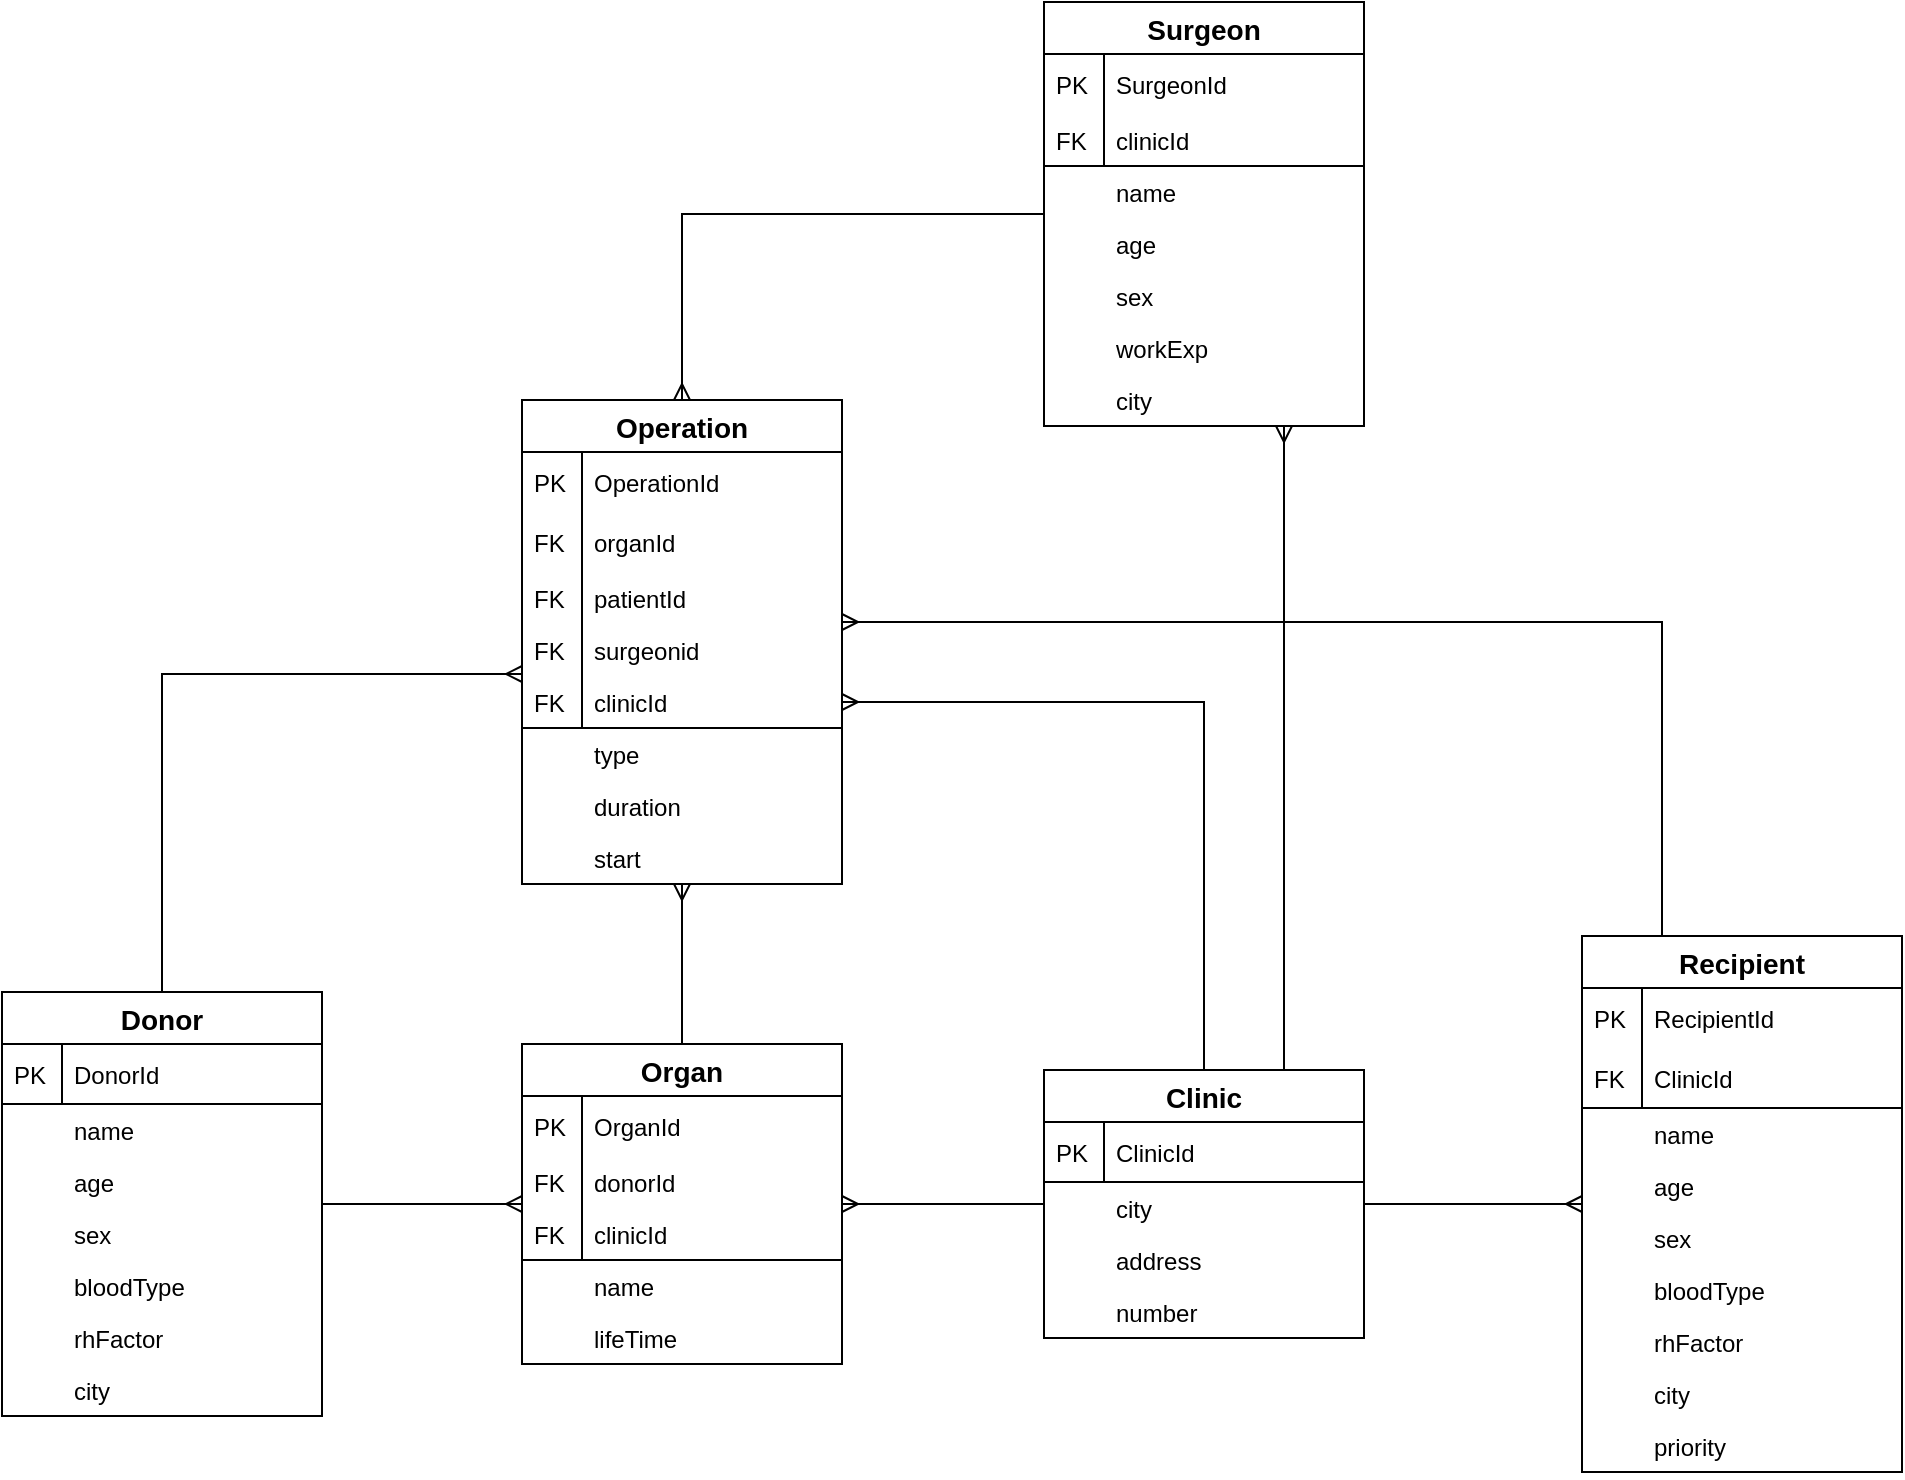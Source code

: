 <mxfile version="13.2.2" type="device"><diagram id="C5RBs43oDa-KdzZeNtuy" name="Page-1"><mxGraphModel dx="1086" dy="800" grid="1" gridSize="10" guides="1" tooltips="1" connect="1" arrows="1" fold="1" page="1" pageScale="1" pageWidth="827" pageHeight="1169" math="0" shadow="0"><root><mxCell id="WIyWlLk6GJQsqaUBKTNV-0"/><mxCell id="WIyWlLk6GJQsqaUBKTNV-1" parent="WIyWlLk6GJQsqaUBKTNV-0"/><mxCell id="6Yelm8CFtJOw26xXZlWW-0" style="edgeStyle=orthogonalEdgeStyle;rounded=0;orthogonalLoop=1;jettySize=auto;html=1;endArrow=none;endFill=0;noEdgeStyle=1;startArrow=ERmany;startFill=0;" parent="WIyWlLk6GJQsqaUBKTNV-1" source="r7u1W2YjPJP7S5CourKt-13" target="r7u1W2YjPJP7S5CourKt-69" edge="1"><mxGeometry relative="1" as="geometry"><Array as="points"/></mxGeometry></mxCell><mxCell id="r7u1W2YjPJP7S5CourKt-94" style="edgeStyle=orthogonalEdgeStyle;rounded=0;orthogonalLoop=1;jettySize=auto;html=1;startArrow=none;startFill=0;endArrow=ERmany;endFill=0;noEdgeStyle=1;" parent="WIyWlLk6GJQsqaUBKTNV-1" source="r7u1W2YjPJP7S5CourKt-2" target="r7u1W2YjPJP7S5CourKt-13" edge="1"><mxGeometry relative="1" as="geometry"><Array as="points"/></mxGeometry></mxCell><mxCell id="6Yelm8CFtJOw26xXZlWW-35" style="edgeStyle=orthogonalEdgeStyle;rounded=0;orthogonalLoop=1;jettySize=auto;html=1;endArrow=ERmany;endFill=0;" parent="WIyWlLk6GJQsqaUBKTNV-1" source="r7u1W2YjPJP7S5CourKt-2" target="6Yelm8CFtJOw26xXZlWW-1" edge="1"><mxGeometry relative="1" as="geometry"><Array as="points"><mxPoint x="170" y="346"/></Array></mxGeometry></mxCell><mxCell id="6Yelm8CFtJOw26xXZlWW-37" style="edgeStyle=orthogonalEdgeStyle;rounded=0;orthogonalLoop=1;jettySize=auto;html=1;entryX=0.5;entryY=0;entryDx=0;entryDy=0;endArrow=ERmany;endFill=0;startArrow=none;startFill=0;" parent="WIyWlLk6GJQsqaUBKTNV-1" source="r7u1W2YjPJP7S5CourKt-87" target="6Yelm8CFtJOw26xXZlWW-1" edge="1"><mxGeometry relative="1" as="geometry"/></mxCell><mxCell id="6Yelm8CFtJOw26xXZlWW-40" style="edgeStyle=orthogonalEdgeStyle;rounded=0;orthogonalLoop=1;jettySize=auto;html=1;entryX=0.75;entryY=0;entryDx=0;entryDy=0;startArrow=ERmany;startFill=0;endArrow=none;endFill=0;" parent="WIyWlLk6GJQsqaUBKTNV-1" source="r7u1W2YjPJP7S5CourKt-87" target="r7u1W2YjPJP7S5CourKt-69" edge="1"><mxGeometry relative="1" as="geometry"><Array as="points"><mxPoint x="731" y="280"/><mxPoint x="731" y="280"/></Array></mxGeometry></mxCell><mxCell id="r7u1W2YjPJP7S5CourKt-87" value="Surgeon" style="swimlane;fontStyle=1;childLayout=stackLayout;horizontal=1;startSize=26;horizontalStack=0;resizeParent=1;resizeParentMax=0;resizeLast=0;collapsible=1;marginBottom=0;align=center;fontSize=14;" parent="WIyWlLk6GJQsqaUBKTNV-1" vertex="1"><mxGeometry x="611" y="10" width="160" height="212" as="geometry"/></mxCell><mxCell id="r7u1W2YjPJP7S5CourKt-88" value="SurgeonId" style="shape=partialRectangle;top=0;left=0;right=0;bottom=0;align=left;verticalAlign=middle;fillColor=none;spacingLeft=34;spacingRight=4;overflow=hidden;rotatable=0;points=[[0,0.5],[1,0.5]];portConstraint=eastwest;dropTarget=0;fontStyle=0;fontSize=12;" parent="r7u1W2YjPJP7S5CourKt-87" vertex="1"><mxGeometry y="26" width="160" height="30" as="geometry"/></mxCell><mxCell id="r7u1W2YjPJP7S5CourKt-89" value="PK" style="shape=partialRectangle;top=0;left=0;bottom=0;fillColor=none;align=left;verticalAlign=middle;spacingLeft=4;spacingRight=4;overflow=hidden;rotatable=0;points=[];portConstraint=eastwest;part=1;fontSize=12;" parent="r7u1W2YjPJP7S5CourKt-88" vertex="1" connectable="0"><mxGeometry width="30" height="30" as="geometry"/></mxCell><mxCell id="k0bpRVQ7m8dDvHTpcSh5-0" value="clinicId" style="shape=partialRectangle;top=0;left=0;right=0;bottom=1;align=left;verticalAlign=top;fillColor=none;spacingLeft=34;spacingRight=4;overflow=hidden;rotatable=0;points=[[0,0.5],[1,0.5]];portConstraint=eastwest;dropTarget=0;fontSize=12;" parent="r7u1W2YjPJP7S5CourKt-87" vertex="1"><mxGeometry y="56" width="160" height="26" as="geometry"/></mxCell><mxCell id="k0bpRVQ7m8dDvHTpcSh5-1" value="FK" style="shape=partialRectangle;top=0;left=0;bottom=0;fillColor=none;align=left;verticalAlign=top;spacingLeft=4;spacingRight=4;overflow=hidden;rotatable=0;points=[];portConstraint=eastwest;part=1;fontSize=12;" parent="k0bpRVQ7m8dDvHTpcSh5-0" vertex="1" connectable="0"><mxGeometry width="30" height="26" as="geometry"/></mxCell><mxCell id="r7u1W2YjPJP7S5CourKt-5" value="name" style="shape=partialRectangle;top=0;left=0;right=0;bottom=0;align=left;verticalAlign=top;fillColor=none;spacingLeft=34;spacingRight=4;overflow=hidden;rotatable=0;points=[[0,0.5],[1,0.5]];portConstraint=eastwest;dropTarget=0;fontSize=12;" parent="r7u1W2YjPJP7S5CourKt-87" vertex="1"><mxGeometry y="82" width="160" height="26" as="geometry"/></mxCell><mxCell id="r7u1W2YjPJP7S5CourKt-9" value="age&#10;" style="shape=partialRectangle;top=0;left=0;right=0;bottom=0;align=left;verticalAlign=top;fillColor=none;spacingLeft=34;spacingRight=4;overflow=hidden;rotatable=0;points=[[0,0.5],[1,0.5]];portConstraint=eastwest;dropTarget=0;fontSize=12;" parent="r7u1W2YjPJP7S5CourKt-87" vertex="1"><mxGeometry y="108" width="160" height="26" as="geometry"/></mxCell><mxCell id="nT48Yf3hFnmRL--zrKFP-2" value="sex&#10;" style="shape=partialRectangle;top=0;left=0;right=0;bottom=0;align=left;verticalAlign=top;fillColor=none;spacingLeft=34;spacingRight=4;overflow=hidden;rotatable=0;points=[[0,0.5],[1,0.5]];portConstraint=eastwest;dropTarget=0;fontSize=12;" parent="r7u1W2YjPJP7S5CourKt-87" vertex="1"><mxGeometry y="134" width="160" height="26" as="geometry"/></mxCell><mxCell id="r7u1W2YjPJP7S5CourKt-97" value="workExp" style="shape=partialRectangle;top=0;left=0;right=0;bottom=0;align=left;verticalAlign=top;fillColor=none;spacingLeft=34;spacingRight=4;overflow=hidden;rotatable=0;points=[[0,0.5],[1,0.5]];portConstraint=eastwest;dropTarget=0;fontSize=12;" parent="r7u1W2YjPJP7S5CourKt-87" vertex="1"><mxGeometry y="160" width="160" height="26" as="geometry"/></mxCell><mxCell id="r7u1W2YjPJP7S5CourKt-90" value="city" style="shape=partialRectangle;top=0;left=0;right=0;bottom=0;align=left;verticalAlign=top;fillColor=none;spacingLeft=34;spacingRight=4;overflow=hidden;rotatable=0;points=[[0,0.5],[1,0.5]];portConstraint=eastwest;dropTarget=0;fontSize=12;" parent="r7u1W2YjPJP7S5CourKt-87" vertex="1"><mxGeometry y="186" width="160" height="26" as="geometry"/></mxCell><mxCell id="r7u1W2YjPJP7S5CourKt-2" value="Donor" style="swimlane;fontStyle=1;childLayout=stackLayout;horizontal=1;startSize=26;horizontalStack=0;resizeParent=1;resizeParentMax=0;resizeLast=0;collapsible=1;marginBottom=0;align=center;fontSize=14;" parent="WIyWlLk6GJQsqaUBKTNV-1" vertex="1"><mxGeometry x="90" y="505" width="160" height="212" as="geometry"/></mxCell><mxCell id="r7u1W2YjPJP7S5CourKt-3" value="DonorId" style="shape=partialRectangle;top=0;left=0;right=0;bottom=1;align=left;verticalAlign=middle;fillColor=none;spacingLeft=34;spacingRight=4;overflow=hidden;rotatable=0;points=[[0,0.5],[1,0.5]];portConstraint=eastwest;dropTarget=0;fontStyle=0;fontSize=12;" parent="r7u1W2YjPJP7S5CourKt-2" vertex="1"><mxGeometry y="26" width="160" height="30" as="geometry"/></mxCell><mxCell id="r7u1W2YjPJP7S5CourKt-4" value="PK" style="shape=partialRectangle;top=0;left=0;bottom=0;fillColor=none;align=left;verticalAlign=middle;spacingLeft=4;spacingRight=4;overflow=hidden;rotatable=0;points=[];portConstraint=eastwest;part=1;fontSize=12;" parent="r7u1W2YjPJP7S5CourKt-3" vertex="1" connectable="0"><mxGeometry width="30" height="30" as="geometry"/></mxCell><mxCell id="nT48Yf3hFnmRL--zrKFP-0" value="name&#10;" style="shape=partialRectangle;top=0;left=0;right=0;bottom=0;align=left;verticalAlign=top;fillColor=none;spacingLeft=34;spacingRight=4;overflow=hidden;rotatable=0;points=[[0,0.5],[1,0.5]];portConstraint=eastwest;dropTarget=0;fontSize=12;" parent="r7u1W2YjPJP7S5CourKt-2" vertex="1"><mxGeometry y="56" width="160" height="26" as="geometry"/></mxCell><mxCell id="nT48Yf3hFnmRL--zrKFP-1" value="age&#10;" style="shape=partialRectangle;top=0;left=0;right=0;bottom=0;align=left;verticalAlign=top;fillColor=none;spacingLeft=34;spacingRight=4;overflow=hidden;rotatable=0;points=[[0,0.5],[1,0.5]];portConstraint=eastwest;dropTarget=0;fontSize=12;" parent="r7u1W2YjPJP7S5CourKt-2" vertex="1"><mxGeometry y="82" width="160" height="26" as="geometry"/></mxCell><mxCell id="r7u1W2YjPJP7S5CourKt-7" value="sex" style="shape=partialRectangle;top=0;left=0;right=0;bottom=0;align=left;verticalAlign=top;fillColor=none;spacingLeft=34;spacingRight=4;overflow=hidden;rotatable=0;points=[[0,0.5],[1,0.5]];portConstraint=eastwest;dropTarget=0;fontSize=12;" parent="r7u1W2YjPJP7S5CourKt-2" vertex="1"><mxGeometry y="108" width="160" height="26" as="geometry"/></mxCell><mxCell id="r7u1W2YjPJP7S5CourKt-43" value="bloodType" style="shape=partialRectangle;top=0;left=0;right=0;bottom=0;align=left;verticalAlign=top;fillColor=none;spacingLeft=34;spacingRight=4;overflow=hidden;rotatable=0;points=[[0,0.5],[1,0.5]];portConstraint=eastwest;dropTarget=0;fontSize=12;" parent="r7u1W2YjPJP7S5CourKt-2" vertex="1"><mxGeometry y="134" width="160" height="26" as="geometry"/></mxCell><mxCell id="r7u1W2YjPJP7S5CourKt-45" value="rhFactor" style="shape=partialRectangle;top=0;left=0;right=0;bottom=0;align=left;verticalAlign=top;fillColor=none;spacingLeft=34;spacingRight=4;overflow=hidden;rotatable=0;points=[[0,0.5],[1,0.5]];portConstraint=eastwest;dropTarget=0;fontSize=12;" parent="r7u1W2YjPJP7S5CourKt-2" vertex="1"><mxGeometry y="160" width="160" height="26" as="geometry"/></mxCell><mxCell id="r7u1W2YjPJP7S5CourKt-41" value="city" style="shape=partialRectangle;top=0;left=0;right=0;bottom=0;align=left;verticalAlign=top;fillColor=none;spacingLeft=34;spacingRight=4;overflow=hidden;rotatable=0;points=[[0,0.5],[1,0.5]];portConstraint=eastwest;dropTarget=0;fontSize=12;" parent="r7u1W2YjPJP7S5CourKt-2" vertex="1"><mxGeometry y="186" width="160" height="26" as="geometry"/></mxCell><mxCell id="r7u1W2YjPJP7S5CourKt-42" value="" style="shape=partialRectangle;top=0;left=0;bottom=0;fillColor=none;align=left;verticalAlign=top;spacingLeft=4;spacingRight=4;overflow=hidden;rotatable=0;points=[];portConstraint=eastwest;part=1;fontSize=12;right=0;" parent="r7u1W2YjPJP7S5CourKt-41" vertex="1" connectable="0"><mxGeometry width="30" height="26" as="geometry"/></mxCell><mxCell id="6Yelm8CFtJOw26xXZlWW-36" style="edgeStyle=orthogonalEdgeStyle;rounded=0;orthogonalLoop=1;jettySize=auto;html=1;endArrow=ERmany;endFill=0;startArrow=none;startFill=0;" parent="WIyWlLk6GJQsqaUBKTNV-1" source="r7u1W2YjPJP7S5CourKt-13" target="6Yelm8CFtJOw26xXZlWW-1" edge="1"><mxGeometry relative="1" as="geometry"><Array as="points"><mxPoint x="430" y="500"/><mxPoint x="430" y="500"/></Array></mxGeometry></mxCell><mxCell id="r7u1W2YjPJP7S5CourKt-13" value="Organ" style="swimlane;fontStyle=1;childLayout=stackLayout;horizontal=1;startSize=26;horizontalStack=0;resizeParent=1;resizeParentMax=0;resizeLast=0;collapsible=1;marginBottom=0;align=center;fontSize=14;" parent="WIyWlLk6GJQsqaUBKTNV-1" vertex="1"><mxGeometry x="350" y="531" width="160" height="160" as="geometry"/></mxCell><mxCell id="r7u1W2YjPJP7S5CourKt-14" value="OrganId" style="shape=partialRectangle;top=0;left=0;right=0;bottom=0;align=left;verticalAlign=middle;fillColor=none;spacingLeft=34;spacingRight=4;overflow=hidden;rotatable=0;points=[[0,0.5],[1,0.5]];portConstraint=eastwest;dropTarget=0;fontStyle=0;fontSize=12;" parent="r7u1W2YjPJP7S5CourKt-13" vertex="1"><mxGeometry y="26" width="160" height="30" as="geometry"/></mxCell><mxCell id="r7u1W2YjPJP7S5CourKt-15" value="PK" style="shape=partialRectangle;top=0;left=0;bottom=0;fillColor=none;align=left;verticalAlign=middle;spacingLeft=4;spacingRight=4;overflow=hidden;rotatable=0;points=[];portConstraint=eastwest;part=1;fontSize=12;" parent="r7u1W2YjPJP7S5CourKt-14" vertex="1" connectable="0"><mxGeometry width="30" height="30" as="geometry"/></mxCell><mxCell id="r7u1W2YjPJP7S5CourKt-18" value="donorId" style="shape=partialRectangle;top=0;left=0;right=0;bottom=0;align=left;verticalAlign=top;fillColor=none;spacingLeft=34;spacingRight=4;overflow=hidden;rotatable=0;points=[[0,0.5],[1,0.5]];portConstraint=eastwest;dropTarget=0;fontSize=12;" parent="r7u1W2YjPJP7S5CourKt-13" vertex="1"><mxGeometry y="56" width="160" height="26" as="geometry"/></mxCell><mxCell id="r7u1W2YjPJP7S5CourKt-19" value="FK" style="shape=partialRectangle;top=0;left=0;bottom=0;fillColor=none;align=left;verticalAlign=top;spacingLeft=4;spacingRight=4;overflow=hidden;rotatable=0;points=[];portConstraint=eastwest;part=1;fontSize=12;" parent="r7u1W2YjPJP7S5CourKt-18" vertex="1" connectable="0"><mxGeometry width="30" height="26" as="geometry"/></mxCell><mxCell id="r7u1W2YjPJP7S5CourKt-20" value="clinicId" style="shape=partialRectangle;top=0;left=0;right=0;bottom=1;align=left;verticalAlign=top;fillColor=none;spacingLeft=34;spacingRight=4;overflow=hidden;rotatable=0;points=[[0,0.5],[1,0.5]];portConstraint=eastwest;dropTarget=0;fontSize=12;" parent="r7u1W2YjPJP7S5CourKt-13" vertex="1"><mxGeometry y="82" width="160" height="26" as="geometry"/></mxCell><mxCell id="r7u1W2YjPJP7S5CourKt-21" value="FK" style="shape=partialRectangle;top=0;left=0;bottom=0;fillColor=none;align=left;verticalAlign=top;spacingLeft=4;spacingRight=4;overflow=hidden;rotatable=0;points=[];portConstraint=eastwest;part=1;fontSize=12;" parent="r7u1W2YjPJP7S5CourKt-20" vertex="1" connectable="0"><mxGeometry width="30" height="26" as="geometry"/></mxCell><mxCell id="r7u1W2YjPJP7S5CourKt-16" value="name" style="shape=partialRectangle;top=0;left=0;right=0;bottom=0;align=left;verticalAlign=top;fillColor=none;spacingLeft=34;spacingRight=4;overflow=hidden;rotatable=0;points=[[0,0.5],[1,0.5]];portConstraint=eastwest;dropTarget=0;fontSize=12;" parent="r7u1W2YjPJP7S5CourKt-13" vertex="1"><mxGeometry y="108" width="160" height="26" as="geometry"/></mxCell><mxCell id="r7u1W2YjPJP7S5CourKt-17" value="" style="shape=partialRectangle;top=0;left=0;bottom=0;fillColor=none;align=left;verticalAlign=top;spacingLeft=4;spacingRight=4;overflow=hidden;rotatable=0;points=[];portConstraint=eastwest;part=1;fontSize=12;right=0;" parent="r7u1W2YjPJP7S5CourKt-16" vertex="1" connectable="0"><mxGeometry width="30" height="26" as="geometry"/></mxCell><mxCell id="nT48Yf3hFnmRL--zrKFP-3" value="lifeTime" style="shape=partialRectangle;top=0;left=0;right=0;bottom=0;align=left;verticalAlign=top;fillColor=none;spacingLeft=34;spacingRight=4;overflow=hidden;rotatable=0;points=[[0,0.5],[1,0.5]];portConstraint=eastwest;dropTarget=0;fontSize=12;" parent="r7u1W2YjPJP7S5CourKt-13" vertex="1"><mxGeometry y="134" width="160" height="26" as="geometry"/></mxCell><mxCell id="nT48Yf3hFnmRL--zrKFP-4" value="" style="shape=partialRectangle;top=0;left=0;bottom=0;fillColor=none;align=left;verticalAlign=top;spacingLeft=4;spacingRight=4;overflow=hidden;rotatable=0;points=[];portConstraint=eastwest;part=1;fontSize=12;right=0;" parent="nT48Yf3hFnmRL--zrKFP-3" vertex="1" connectable="0"><mxGeometry width="30" height="26" as="geometry"/></mxCell><mxCell id="6Yelm8CFtJOw26xXZlWW-34" style="edgeStyle=orthogonalEdgeStyle;rounded=0;orthogonalLoop=1;jettySize=auto;html=1;endArrow=ERmany;endFill=0;" parent="WIyWlLk6GJQsqaUBKTNV-1" source="r7u1W2YjPJP7S5CourKt-69" target="r7u1W2YjPJP7S5CourKt-24" edge="1"><mxGeometry relative="1" as="geometry"/></mxCell><mxCell id="6Yelm8CFtJOw26xXZlWW-38" style="edgeStyle=orthogonalEdgeStyle;rounded=0;orthogonalLoop=1;jettySize=auto;html=1;startArrow=none;startFill=0;endArrow=ERmany;endFill=0;" parent="WIyWlLk6GJQsqaUBKTNV-1" source="r7u1W2YjPJP7S5CourKt-69" target="6Yelm8CFtJOw26xXZlWW-1" edge="1"><mxGeometry relative="1" as="geometry"><Array as="points"><mxPoint x="691" y="360"/></Array></mxGeometry></mxCell><mxCell id="r7u1W2YjPJP7S5CourKt-69" value="Clinic" style="swimlane;fontStyle=1;childLayout=stackLayout;horizontal=1;startSize=26;horizontalStack=0;resizeParent=1;resizeParentMax=0;resizeLast=0;collapsible=1;marginBottom=0;align=center;fontSize=14;" parent="WIyWlLk6GJQsqaUBKTNV-1" vertex="1"><mxGeometry x="611" y="544" width="160" height="134" as="geometry"/></mxCell><mxCell id="r7u1W2YjPJP7S5CourKt-70" value="ClinicId" style="shape=partialRectangle;top=0;left=0;right=0;bottom=1;align=left;verticalAlign=middle;fillColor=none;spacingLeft=34;spacingRight=4;overflow=hidden;rotatable=0;points=[[0,0.5],[1,0.5]];portConstraint=eastwest;dropTarget=0;fontStyle=0;fontSize=12;" parent="r7u1W2YjPJP7S5CourKt-69" vertex="1"><mxGeometry y="26" width="160" height="30" as="geometry"/></mxCell><mxCell id="r7u1W2YjPJP7S5CourKt-71" value="PK" style="shape=partialRectangle;top=0;left=0;bottom=0;fillColor=none;align=left;verticalAlign=middle;spacingLeft=4;spacingRight=4;overflow=hidden;rotatable=0;points=[];portConstraint=eastwest;part=1;fontSize=12;" parent="r7u1W2YjPJP7S5CourKt-70" vertex="1" connectable="0"><mxGeometry width="30" height="30" as="geometry"/></mxCell><mxCell id="r7u1W2YjPJP7S5CourKt-72" value="city" style="shape=partialRectangle;top=0;left=0;right=0;bottom=0;align=left;verticalAlign=top;fillColor=none;spacingLeft=34;spacingRight=4;overflow=hidden;rotatable=0;points=[[0,0.5],[1,0.5]];portConstraint=eastwest;dropTarget=0;fontSize=12;" parent="r7u1W2YjPJP7S5CourKt-69" vertex="1"><mxGeometry y="56" width="160" height="26" as="geometry"/></mxCell><mxCell id="nT48Yf3hFnmRL--zrKFP-5" value="address" style="shape=partialRectangle;top=0;left=0;right=0;bottom=0;align=left;verticalAlign=top;fillColor=none;spacingLeft=34;spacingRight=4;overflow=hidden;rotatable=0;points=[[0,0.5],[1,0.5]];portConstraint=eastwest;dropTarget=0;fontSize=12;" parent="r7u1W2YjPJP7S5CourKt-69" vertex="1"><mxGeometry y="82" width="160" height="26" as="geometry"/></mxCell><mxCell id="r7u1W2YjPJP7S5CourKt-74" value="number" style="shape=partialRectangle;top=0;left=0;right=0;bottom=0;align=left;verticalAlign=top;fillColor=none;spacingLeft=34;spacingRight=4;overflow=hidden;rotatable=0;points=[[0,0.5],[1,0.5]];portConstraint=eastwest;dropTarget=0;fontSize=12;" parent="r7u1W2YjPJP7S5CourKt-69" vertex="1"><mxGeometry y="108" width="160" height="26" as="geometry"/></mxCell><mxCell id="6Yelm8CFtJOw26xXZlWW-39" style="edgeStyle=orthogonalEdgeStyle;rounded=0;orthogonalLoop=1;jettySize=auto;html=1;startArrow=none;startFill=0;endArrow=ERmany;endFill=0;exitX=0.25;exitY=0;exitDx=0;exitDy=0;" parent="WIyWlLk6GJQsqaUBKTNV-1" source="r7u1W2YjPJP7S5CourKt-24" target="6Yelm8CFtJOw26xXZlWW-1" edge="1"><mxGeometry relative="1" as="geometry"><Array as="points"><mxPoint x="920" y="320"/></Array></mxGeometry></mxCell><mxCell id="r7u1W2YjPJP7S5CourKt-24" value="Recipient" style="swimlane;fontStyle=1;childLayout=stackLayout;horizontal=1;startSize=26;horizontalStack=0;resizeParent=1;resizeParentMax=0;resizeLast=0;collapsible=1;marginBottom=0;align=center;fontSize=14;" parent="WIyWlLk6GJQsqaUBKTNV-1" vertex="1"><mxGeometry x="880" y="477" width="160" height="268" as="geometry"/></mxCell><mxCell id="r7u1W2YjPJP7S5CourKt-25" value="RecipientId" style="shape=partialRectangle;top=0;left=0;right=0;bottom=0;align=left;verticalAlign=middle;fillColor=none;spacingLeft=34;spacingRight=4;overflow=hidden;rotatable=0;points=[[0,0.5],[1,0.5]];portConstraint=eastwest;dropTarget=0;fontStyle=0;fontSize=12;" parent="r7u1W2YjPJP7S5CourKt-24" vertex="1"><mxGeometry y="26" width="160" height="30" as="geometry"/></mxCell><mxCell id="r7u1W2YjPJP7S5CourKt-26" value="PK" style="shape=partialRectangle;top=0;left=0;bottom=0;fillColor=none;align=left;verticalAlign=middle;spacingLeft=4;spacingRight=4;overflow=hidden;rotatable=0;points=[];portConstraint=eastwest;part=1;fontSize=12;" parent="r7u1W2YjPJP7S5CourKt-25" vertex="1" connectable="0"><mxGeometry width="30" height="30" as="geometry"/></mxCell><mxCell id="r7u1W2YjPJP7S5CourKt-84" value="ClinicId" style="shape=partialRectangle;top=0;left=0;right=0;bottom=1;align=left;verticalAlign=middle;fillColor=none;spacingLeft=34;spacingRight=4;overflow=hidden;rotatable=0;points=[[0,0.5],[1,0.5]];portConstraint=eastwest;dropTarget=0;fontStyle=0;fontSize=12;" parent="r7u1W2YjPJP7S5CourKt-24" vertex="1"><mxGeometry y="56" width="160" height="30" as="geometry"/></mxCell><mxCell id="r7u1W2YjPJP7S5CourKt-85" value="FK" style="shape=partialRectangle;top=0;left=0;bottom=0;fillColor=none;align=left;verticalAlign=middle;spacingLeft=4;spacingRight=4;overflow=hidden;rotatable=0;points=[];portConstraint=eastwest;part=1;fontSize=12;" parent="r7u1W2YjPJP7S5CourKt-84" vertex="1" connectable="0"><mxGeometry width="30" height="30" as="geometry"/></mxCell><mxCell id="r7u1W2YjPJP7S5CourKt-27" value="name&#10;" style="shape=partialRectangle;top=0;left=0;right=0;bottom=0;align=left;verticalAlign=top;fillColor=none;spacingLeft=34;spacingRight=4;overflow=hidden;rotatable=0;points=[[0,0.5],[1,0.5]];portConstraint=eastwest;dropTarget=0;fontSize=12;" parent="r7u1W2YjPJP7S5CourKt-24" vertex="1"><mxGeometry y="86" width="160" height="26" as="geometry"/></mxCell><mxCell id="r7u1W2YjPJP7S5CourKt-31" value="age&#10;" style="shape=partialRectangle;top=0;left=0;right=0;bottom=0;align=left;verticalAlign=top;fillColor=none;spacingLeft=34;spacingRight=4;overflow=hidden;rotatable=0;points=[[0,0.5],[1,0.5]];portConstraint=eastwest;dropTarget=0;fontSize=12;" parent="r7u1W2YjPJP7S5CourKt-24" vertex="1"><mxGeometry y="112" width="160" height="26" as="geometry"/></mxCell><mxCell id="r7u1W2YjPJP7S5CourKt-29" value="sex&#10;" style="shape=partialRectangle;top=0;left=0;right=0;bottom=0;align=left;verticalAlign=top;fillColor=none;spacingLeft=34;spacingRight=4;overflow=hidden;rotatable=0;points=[[0,0.5],[1,0.5]];portConstraint=eastwest;dropTarget=0;fontSize=12;" parent="r7u1W2YjPJP7S5CourKt-24" vertex="1"><mxGeometry y="138" width="160" height="26" as="geometry"/></mxCell><mxCell id="r7u1W2YjPJP7S5CourKt-37" value="bloodType" style="shape=partialRectangle;top=0;left=0;right=0;bottom=0;align=left;verticalAlign=top;fillColor=none;spacingLeft=34;spacingRight=4;overflow=hidden;rotatable=0;points=[[0,0.5],[1,0.5]];portConstraint=eastwest;dropTarget=0;fontSize=12;" parent="r7u1W2YjPJP7S5CourKt-24" vertex="1"><mxGeometry y="164" width="160" height="26" as="geometry"/></mxCell><mxCell id="r7u1W2YjPJP7S5CourKt-11" value="rhFactor" style="shape=partialRectangle;top=0;left=0;right=0;bottom=0;align=left;verticalAlign=top;fillColor=none;spacingLeft=34;spacingRight=4;overflow=hidden;rotatable=0;points=[[0,0.5],[1,0.5]];portConstraint=eastwest;dropTarget=0;fontSize=12;" parent="r7u1W2YjPJP7S5CourKt-24" vertex="1"><mxGeometry y="190" width="160" height="26" as="geometry"/></mxCell><mxCell id="r7u1W2YjPJP7S5CourKt-68" value="city" style="shape=partialRectangle;top=0;left=0;right=0;bottom=0;align=left;verticalAlign=top;fillColor=none;spacingLeft=34;spacingRight=4;overflow=hidden;rotatable=0;points=[[0,0.5],[1,0.5]];portConstraint=eastwest;dropTarget=0;fontSize=12;" parent="r7u1W2YjPJP7S5CourKt-24" vertex="1"><mxGeometry y="216" width="160" height="26" as="geometry"/></mxCell><mxCell id="r7u1W2YjPJP7S5CourKt-35" value="priority" style="shape=partialRectangle;top=0;left=0;right=0;bottom=0;align=left;verticalAlign=top;fillColor=none;spacingLeft=34;spacingRight=4;overflow=hidden;rotatable=0;points=[[0,0.5],[1,0.5]];portConstraint=eastwest;dropTarget=0;fontSize=12;" parent="r7u1W2YjPJP7S5CourKt-24" vertex="1"><mxGeometry y="242" width="160" height="26" as="geometry"/></mxCell><mxCell id="6Yelm8CFtJOw26xXZlWW-1" value="Operation" style="swimlane;fontStyle=1;childLayout=stackLayout;horizontal=1;startSize=26;horizontalStack=0;resizeParent=1;resizeParentMax=0;resizeLast=0;collapsible=1;marginBottom=0;align=center;fontSize=14;" parent="WIyWlLk6GJQsqaUBKTNV-1" vertex="1"><mxGeometry x="350" y="209" width="160" height="242" as="geometry"/></mxCell><mxCell id="6Yelm8CFtJOw26xXZlWW-2" value="OperationId" style="shape=partialRectangle;top=0;left=0;right=0;bottom=0;align=left;verticalAlign=middle;fillColor=none;spacingLeft=34;spacingRight=4;overflow=hidden;rotatable=0;points=[[0,0.5],[1,0.5]];portConstraint=eastwest;dropTarget=0;fontStyle=0;fontSize=12;" parent="6Yelm8CFtJOw26xXZlWW-1" vertex="1"><mxGeometry y="26" width="160" height="30" as="geometry"/></mxCell><mxCell id="6Yelm8CFtJOw26xXZlWW-3" value="PK" style="shape=partialRectangle;top=0;left=0;bottom=0;fillColor=none;align=left;verticalAlign=middle;spacingLeft=4;spacingRight=4;overflow=hidden;rotatable=0;points=[];portConstraint=eastwest;part=1;fontSize=12;" parent="6Yelm8CFtJOw26xXZlWW-2" vertex="1" connectable="0"><mxGeometry width="30" height="30" as="geometry"/></mxCell><mxCell id="k0bpRVQ7m8dDvHTpcSh5-2" value="organId" style="shape=partialRectangle;top=0;left=0;right=0;bottom=0;align=left;verticalAlign=middle;fillColor=none;spacingLeft=34;spacingRight=4;overflow=hidden;rotatable=0;points=[[0,0.5],[1,0.5]];portConstraint=eastwest;dropTarget=0;fontStyle=0;fontSize=12;" parent="6Yelm8CFtJOw26xXZlWW-1" vertex="1"><mxGeometry y="56" width="160" height="30" as="geometry"/></mxCell><mxCell id="k0bpRVQ7m8dDvHTpcSh5-3" value="FK" style="shape=partialRectangle;top=0;left=0;bottom=0;fillColor=none;align=left;verticalAlign=middle;spacingLeft=4;spacingRight=4;overflow=hidden;rotatable=0;points=[];portConstraint=eastwest;part=1;fontSize=12;" parent="k0bpRVQ7m8dDvHTpcSh5-2" vertex="1" connectable="0"><mxGeometry width="30" height="30" as="geometry"/></mxCell><mxCell id="6Yelm8CFtJOw26xXZlWW-19" value="patientId" style="shape=partialRectangle;top=0;left=0;right=0;bottom=0;align=left;verticalAlign=top;fillColor=none;spacingLeft=34;spacingRight=4;overflow=hidden;rotatable=0;points=[[0,0.5],[1,0.5]];portConstraint=eastwest;dropTarget=0;fontSize=12;" parent="6Yelm8CFtJOw26xXZlWW-1" vertex="1"><mxGeometry y="86" width="160" height="26" as="geometry"/></mxCell><mxCell id="6Yelm8CFtJOw26xXZlWW-20" value="FK" style="shape=partialRectangle;top=0;left=0;bottom=0;fillColor=none;align=left;verticalAlign=top;spacingLeft=4;spacingRight=4;overflow=hidden;rotatable=0;points=[];portConstraint=eastwest;part=1;fontSize=12;" parent="6Yelm8CFtJOw26xXZlWW-19" vertex="1" connectable="0"><mxGeometry width="30" height="26" as="geometry"/></mxCell><mxCell id="XijnRrG-grwJf51E4ReX-0" value="surgeonid" style="shape=partialRectangle;top=0;left=0;right=0;bottom=0;align=left;verticalAlign=top;fillColor=none;spacingLeft=34;spacingRight=4;overflow=hidden;rotatable=0;points=[[0,0.5],[1,0.5]];portConstraint=eastwest;dropTarget=0;fontSize=12;" vertex="1" parent="6Yelm8CFtJOw26xXZlWW-1"><mxGeometry y="112" width="160" height="26" as="geometry"/></mxCell><mxCell id="XijnRrG-grwJf51E4ReX-1" value="FK" style="shape=partialRectangle;top=0;left=0;bottom=0;fillColor=none;align=left;verticalAlign=top;spacingLeft=4;spacingRight=4;overflow=hidden;rotatable=0;points=[];portConstraint=eastwest;part=1;fontSize=12;" vertex="1" connectable="0" parent="XijnRrG-grwJf51E4ReX-0"><mxGeometry width="30" height="26" as="geometry"/></mxCell><mxCell id="6Yelm8CFtJOw26xXZlWW-13" value="clinicId" style="shape=partialRectangle;top=0;left=0;right=0;bottom=1;align=left;verticalAlign=top;fillColor=none;spacingLeft=34;spacingRight=4;overflow=hidden;rotatable=0;points=[[0,0.5],[1,0.5]];portConstraint=eastwest;dropTarget=0;fontSize=12;" parent="6Yelm8CFtJOw26xXZlWW-1" vertex="1"><mxGeometry y="138" width="160" height="26" as="geometry"/></mxCell><mxCell id="6Yelm8CFtJOw26xXZlWW-14" value="FK" style="shape=partialRectangle;top=0;left=0;bottom=0;fillColor=none;align=left;verticalAlign=top;spacingLeft=4;spacingRight=4;overflow=hidden;rotatable=0;points=[];portConstraint=eastwest;part=1;fontSize=12;" parent="6Yelm8CFtJOw26xXZlWW-13" vertex="1" connectable="0"><mxGeometry width="30" height="26" as="geometry"/></mxCell><mxCell id="6Yelm8CFtJOw26xXZlWW-11" value="type" style="shape=partialRectangle;top=0;left=0;right=0;bottom=0;align=left;verticalAlign=top;fillColor=none;spacingLeft=34;spacingRight=4;overflow=hidden;rotatable=0;points=[[0,0.5],[1,0.5]];portConstraint=eastwest;dropTarget=0;fontSize=12;" parent="6Yelm8CFtJOw26xXZlWW-1" vertex="1"><mxGeometry y="164" width="160" height="26" as="geometry"/></mxCell><mxCell id="6Yelm8CFtJOw26xXZlWW-12" value="" style="shape=partialRectangle;top=0;left=0;bottom=0;fillColor=none;align=left;verticalAlign=top;spacingLeft=4;spacingRight=4;overflow=hidden;rotatable=0;points=[];portConstraint=eastwest;part=1;fontSize=12;right=0;" parent="6Yelm8CFtJOw26xXZlWW-11" vertex="1" connectable="0"><mxGeometry width="30" height="26" as="geometry"/></mxCell><mxCell id="XijnRrG-grwJf51E4ReX-2" value="duration" style="shape=partialRectangle;top=0;left=0;right=0;bottom=0;align=left;verticalAlign=top;fillColor=none;spacingLeft=34;spacingRight=4;overflow=hidden;rotatable=0;points=[[0,0.5],[1,0.5]];portConstraint=eastwest;dropTarget=0;fontSize=12;" vertex="1" parent="6Yelm8CFtJOw26xXZlWW-1"><mxGeometry y="190" width="160" height="26" as="geometry"/></mxCell><mxCell id="XijnRrG-grwJf51E4ReX-3" value="" style="shape=partialRectangle;top=0;left=0;bottom=0;fillColor=none;align=left;verticalAlign=top;spacingLeft=4;spacingRight=4;overflow=hidden;rotatable=0;points=[];portConstraint=eastwest;part=1;fontSize=12;right=0;" vertex="1" connectable="0" parent="XijnRrG-grwJf51E4ReX-2"><mxGeometry width="30" height="26" as="geometry"/></mxCell><mxCell id="6Yelm8CFtJOw26xXZlWW-9" value="start" style="shape=partialRectangle;top=0;left=0;right=0;bottom=0;align=left;verticalAlign=top;fillColor=none;spacingLeft=34;spacingRight=4;overflow=hidden;rotatable=0;points=[[0,0.5],[1,0.5]];portConstraint=eastwest;dropTarget=0;fontSize=12;" parent="6Yelm8CFtJOw26xXZlWW-1" vertex="1"><mxGeometry y="216" width="160" height="26" as="geometry"/></mxCell><mxCell id="6Yelm8CFtJOw26xXZlWW-10" value="" style="shape=partialRectangle;top=0;left=0;bottom=0;fillColor=none;align=left;verticalAlign=top;spacingLeft=4;spacingRight=4;overflow=hidden;rotatable=0;points=[];portConstraint=eastwest;part=1;fontSize=12;right=0;" parent="6Yelm8CFtJOw26xXZlWW-9" vertex="1" connectable="0"><mxGeometry width="30" height="26" as="geometry"/></mxCell></root></mxGraphModel></diagram></mxfile>